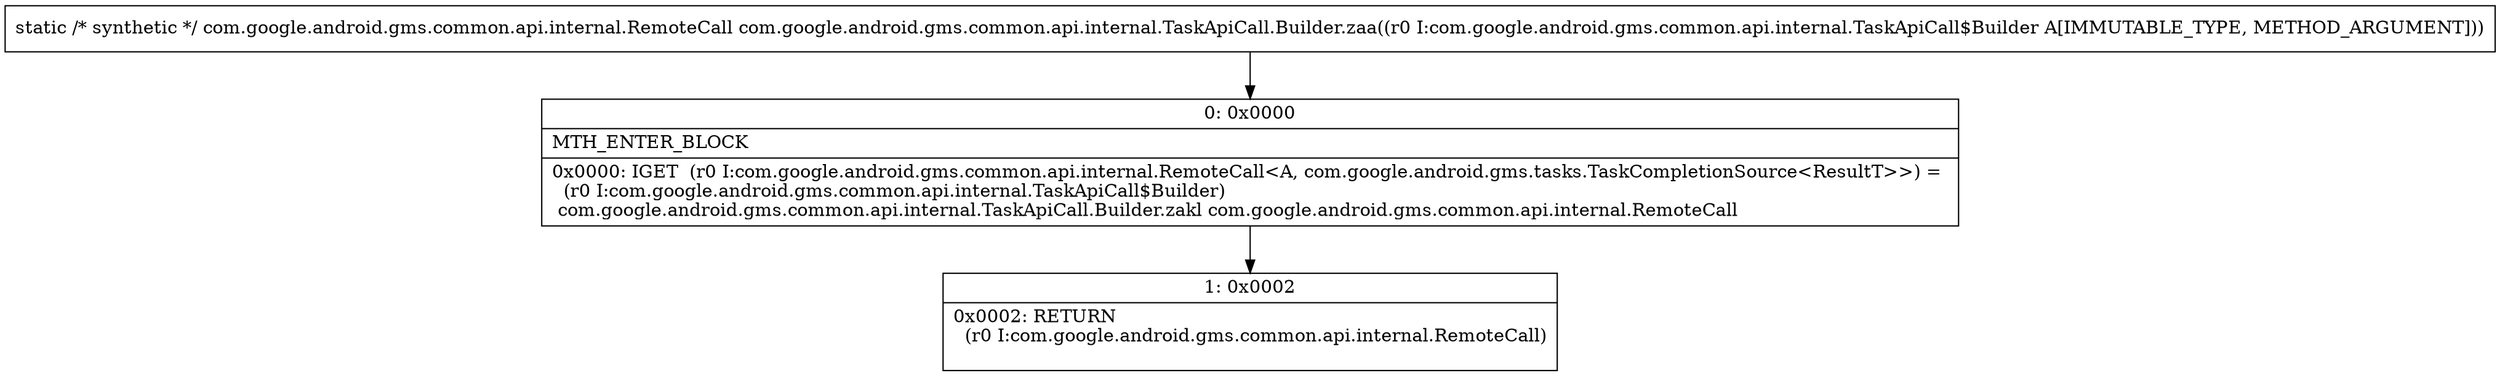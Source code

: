 digraph "CFG forcom.google.android.gms.common.api.internal.TaskApiCall.Builder.zaa(Lcom\/google\/android\/gms\/common\/api\/internal\/TaskApiCall$Builder;)Lcom\/google\/android\/gms\/common\/api\/internal\/RemoteCall;" {
Node_0 [shape=record,label="{0\:\ 0x0000|MTH_ENTER_BLOCK\l|0x0000: IGET  (r0 I:com.google.android.gms.common.api.internal.RemoteCall\<A, com.google.android.gms.tasks.TaskCompletionSource\<ResultT\>\>) = \l  (r0 I:com.google.android.gms.common.api.internal.TaskApiCall$Builder)\l com.google.android.gms.common.api.internal.TaskApiCall.Builder.zakl com.google.android.gms.common.api.internal.RemoteCall \l}"];
Node_1 [shape=record,label="{1\:\ 0x0002|0x0002: RETURN  \l  (r0 I:com.google.android.gms.common.api.internal.RemoteCall)\l \l}"];
MethodNode[shape=record,label="{static \/* synthetic *\/ com.google.android.gms.common.api.internal.RemoteCall com.google.android.gms.common.api.internal.TaskApiCall.Builder.zaa((r0 I:com.google.android.gms.common.api.internal.TaskApiCall$Builder A[IMMUTABLE_TYPE, METHOD_ARGUMENT])) }"];
MethodNode -> Node_0;
Node_0 -> Node_1;
}

